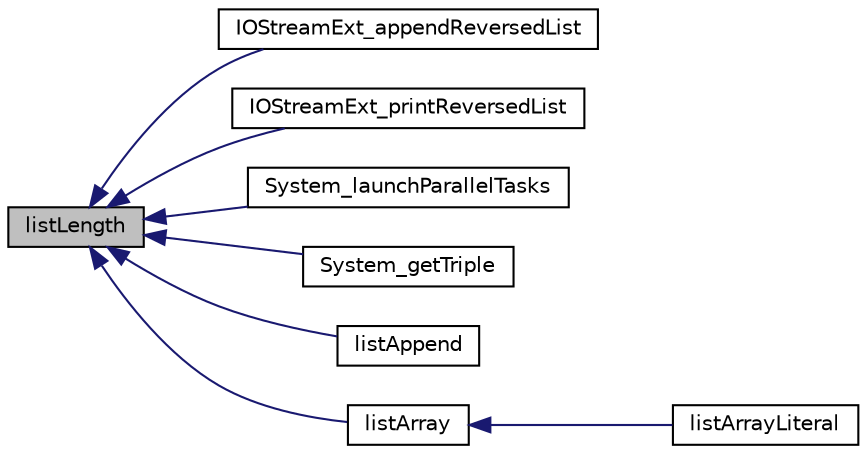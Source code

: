 digraph "listLength"
{
  edge [fontname="Helvetica",fontsize="10",labelfontname="Helvetica",labelfontsize="10"];
  node [fontname="Helvetica",fontsize="10",shape=record];
  rankdir="LR";
  Node59 [label="listLength",height=0.2,width=0.4,color="black", fillcolor="grey75", style="filled", fontcolor="black"];
  Node59 -> Node60 [dir="back",color="midnightblue",fontsize="10",style="solid",fontname="Helvetica"];
  Node60 [label="IOStreamExt_appendReversedList",height=0.2,width=0.4,color="black", fillcolor="white", style="filled",URL="$df/dd9/_i_o_stream_ext__omc_8cpp.html#a233c1a73b77d86f68e29d2a862f9a7cc"];
  Node59 -> Node61 [dir="back",color="midnightblue",fontsize="10",style="solid",fontname="Helvetica"];
  Node61 [label="IOStreamExt_printReversedList",height=0.2,width=0.4,color="black", fillcolor="white", style="filled",URL="$df/dd9/_i_o_stream_ext__omc_8cpp.html#aaa17cfe6878d8135bb387611e40678c7"];
  Node59 -> Node62 [dir="back",color="midnightblue",fontsize="10",style="solid",fontname="Helvetica"];
  Node62 [label="System_launchParallelTasks",height=0.2,width=0.4,color="black", fillcolor="white", style="filled",URL="$df/ddc/_system__omc_8c.html#abc1451eb98e99053afe0d1bd3d537033"];
  Node59 -> Node63 [dir="back",color="midnightblue",fontsize="10",style="solid",fontname="Helvetica"];
  Node63 [label="System_getTriple",height=0.2,width=0.4,color="black", fillcolor="white", style="filled",URL="$d4/d45/systemimpl_8c.html#a579ccc82719b7120a08f59f36736e262"];
  Node59 -> Node64 [dir="back",color="midnightblue",fontsize="10",style="solid",fontname="Helvetica"];
  Node64 [label="listAppend",height=0.2,width=0.4,color="black", fillcolor="white", style="filled",URL="$dd/d15/meta__modelica__builtin_8h.html#a56b7e8a835b2d388f5984ca7378bc1ec"];
  Node59 -> Node65 [dir="back",color="midnightblue",fontsize="10",style="solid",fontname="Helvetica"];
  Node65 [label="listArray",height=0.2,width=0.4,color="black", fillcolor="white", style="filled",URL="$dd/d15/meta__modelica__builtin_8h.html#afa56df31f14136a84f1902b3da65bd73"];
  Node65 -> Node66 [dir="back",color="midnightblue",fontsize="10",style="solid",fontname="Helvetica"];
  Node66 [label="listArrayLiteral",height=0.2,width=0.4,color="black", fillcolor="white", style="filled",URL="$dd/d15/meta__modelica__builtin_8h.html#a79aeae31a283ded0123def509af80215"];
}

